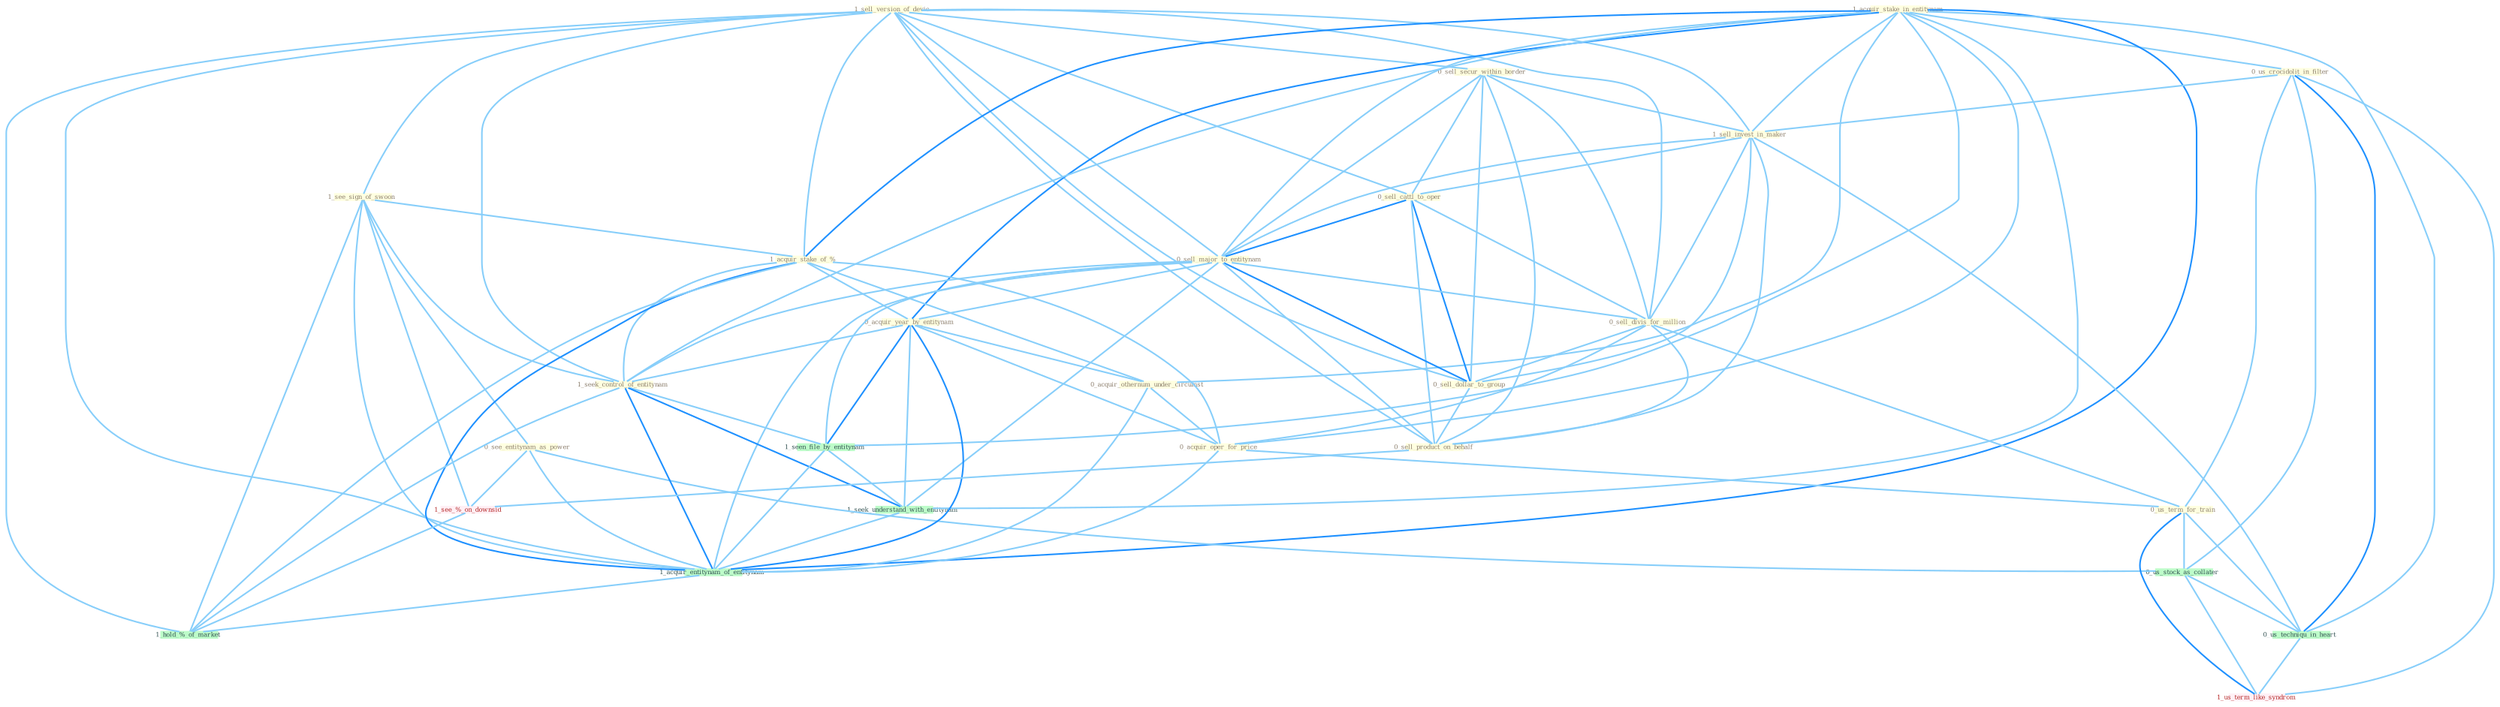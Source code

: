 Graph G{ 
    node
    [shape=polygon,style=filled,width=.5,height=.06,color="#BDFCC9",fixedsize=true,fontsize=4,
    fontcolor="#2f4f4f"];
    {node
    [color="#ffffe0", fontcolor="#8b7d6b"] "1_sell_version_of_devic " "1_acquir_stake_in_entitynam " "1_see_sign_of_swoon " "0_us_crocidolit_in_filter " "1_acquir_stake_of_% " "0_see_entitynam_as_power " "0_sell_secur_within_border " "1_sell_invest_in_maker " "0_sell_cattl_to_oper " "0_sell_major_to_entitynam " "0_acquir_year_by_entitynam " "0_sell_divis_for_million " "0_acquir_othernum_under_circumst " "0_acquir_oper_for_price " "1_seek_control_of_entitynam " "0_sell_dollar_to_group " "0_us_term_for_train " "0_sell_product_on_behalf "}
{node [color="#fff0f5", fontcolor="#b22222"] "1_see_%_on_downsid " "1_us_term_like_syndrom "}
edge [color="#B0E2FF"];

	"1_sell_version_of_devic " -- "1_see_sign_of_swoon " [w="1", color="#87cefa" ];
	"1_sell_version_of_devic " -- "1_acquir_stake_of_% " [w="1", color="#87cefa" ];
	"1_sell_version_of_devic " -- "0_sell_secur_within_border " [w="1", color="#87cefa" ];
	"1_sell_version_of_devic " -- "1_sell_invest_in_maker " [w="1", color="#87cefa" ];
	"1_sell_version_of_devic " -- "0_sell_cattl_to_oper " [w="1", color="#87cefa" ];
	"1_sell_version_of_devic " -- "0_sell_major_to_entitynam " [w="1", color="#87cefa" ];
	"1_sell_version_of_devic " -- "0_sell_divis_for_million " [w="1", color="#87cefa" ];
	"1_sell_version_of_devic " -- "1_seek_control_of_entitynam " [w="1", color="#87cefa" ];
	"1_sell_version_of_devic " -- "0_sell_dollar_to_group " [w="1", color="#87cefa" ];
	"1_sell_version_of_devic " -- "0_sell_product_on_behalf " [w="1", color="#87cefa" ];
	"1_sell_version_of_devic " -- "1_acquir_entitynam_of_entitynam " [w="1", color="#87cefa" ];
	"1_sell_version_of_devic " -- "1_hold_%_of_market " [w="1", color="#87cefa" ];
	"1_acquir_stake_in_entitynam " -- "0_us_crocidolit_in_filter " [w="1", color="#87cefa" ];
	"1_acquir_stake_in_entitynam " -- "1_acquir_stake_of_% " [w="2", color="#1e90ff" , len=0.8];
	"1_acquir_stake_in_entitynam " -- "1_sell_invest_in_maker " [w="1", color="#87cefa" ];
	"1_acquir_stake_in_entitynam " -- "0_sell_major_to_entitynam " [w="1", color="#87cefa" ];
	"1_acquir_stake_in_entitynam " -- "0_acquir_year_by_entitynam " [w="2", color="#1e90ff" , len=0.8];
	"1_acquir_stake_in_entitynam " -- "0_acquir_othernum_under_circumst " [w="1", color="#87cefa" ];
	"1_acquir_stake_in_entitynam " -- "0_acquir_oper_for_price " [w="1", color="#87cefa" ];
	"1_acquir_stake_in_entitynam " -- "1_seek_control_of_entitynam " [w="1", color="#87cefa" ];
	"1_acquir_stake_in_entitynam " -- "1_seen_file_by_entitynam " [w="1", color="#87cefa" ];
	"1_acquir_stake_in_entitynam " -- "1_seek_understand_with_entitynam " [w="1", color="#87cefa" ];
	"1_acquir_stake_in_entitynam " -- "1_acquir_entitynam_of_entitynam " [w="2", color="#1e90ff" , len=0.8];
	"1_acquir_stake_in_entitynam " -- "0_us_techniqu_in_heart " [w="1", color="#87cefa" ];
	"1_see_sign_of_swoon " -- "1_acquir_stake_of_% " [w="1", color="#87cefa" ];
	"1_see_sign_of_swoon " -- "0_see_entitynam_as_power " [w="1", color="#87cefa" ];
	"1_see_sign_of_swoon " -- "1_seek_control_of_entitynam " [w="1", color="#87cefa" ];
	"1_see_sign_of_swoon " -- "1_acquir_entitynam_of_entitynam " [w="1", color="#87cefa" ];
	"1_see_sign_of_swoon " -- "1_see_%_on_downsid " [w="1", color="#87cefa" ];
	"1_see_sign_of_swoon " -- "1_hold_%_of_market " [w="1", color="#87cefa" ];
	"0_us_crocidolit_in_filter " -- "1_sell_invest_in_maker " [w="1", color="#87cefa" ];
	"0_us_crocidolit_in_filter " -- "0_us_term_for_train " [w="1", color="#87cefa" ];
	"0_us_crocidolit_in_filter " -- "0_us_stock_as_collater " [w="1", color="#87cefa" ];
	"0_us_crocidolit_in_filter " -- "0_us_techniqu_in_heart " [w="2", color="#1e90ff" , len=0.8];
	"0_us_crocidolit_in_filter " -- "1_us_term_like_syndrom " [w="1", color="#87cefa" ];
	"1_acquir_stake_of_% " -- "0_acquir_year_by_entitynam " [w="1", color="#87cefa" ];
	"1_acquir_stake_of_% " -- "0_acquir_othernum_under_circumst " [w="1", color="#87cefa" ];
	"1_acquir_stake_of_% " -- "0_acquir_oper_for_price " [w="1", color="#87cefa" ];
	"1_acquir_stake_of_% " -- "1_seek_control_of_entitynam " [w="1", color="#87cefa" ];
	"1_acquir_stake_of_% " -- "1_acquir_entitynam_of_entitynam " [w="2", color="#1e90ff" , len=0.8];
	"1_acquir_stake_of_% " -- "1_hold_%_of_market " [w="1", color="#87cefa" ];
	"0_see_entitynam_as_power " -- "0_us_stock_as_collater " [w="1", color="#87cefa" ];
	"0_see_entitynam_as_power " -- "1_acquir_entitynam_of_entitynam " [w="1", color="#87cefa" ];
	"0_see_entitynam_as_power " -- "1_see_%_on_downsid " [w="1", color="#87cefa" ];
	"0_sell_secur_within_border " -- "1_sell_invest_in_maker " [w="1", color="#87cefa" ];
	"0_sell_secur_within_border " -- "0_sell_cattl_to_oper " [w="1", color="#87cefa" ];
	"0_sell_secur_within_border " -- "0_sell_major_to_entitynam " [w="1", color="#87cefa" ];
	"0_sell_secur_within_border " -- "0_sell_divis_for_million " [w="1", color="#87cefa" ];
	"0_sell_secur_within_border " -- "0_sell_dollar_to_group " [w="1", color="#87cefa" ];
	"0_sell_secur_within_border " -- "0_sell_product_on_behalf " [w="1", color="#87cefa" ];
	"1_sell_invest_in_maker " -- "0_sell_cattl_to_oper " [w="1", color="#87cefa" ];
	"1_sell_invest_in_maker " -- "0_sell_major_to_entitynam " [w="1", color="#87cefa" ];
	"1_sell_invest_in_maker " -- "0_sell_divis_for_million " [w="1", color="#87cefa" ];
	"1_sell_invest_in_maker " -- "0_sell_dollar_to_group " [w="1", color="#87cefa" ];
	"1_sell_invest_in_maker " -- "0_sell_product_on_behalf " [w="1", color="#87cefa" ];
	"1_sell_invest_in_maker " -- "0_us_techniqu_in_heart " [w="1", color="#87cefa" ];
	"0_sell_cattl_to_oper " -- "0_sell_major_to_entitynam " [w="2", color="#1e90ff" , len=0.8];
	"0_sell_cattl_to_oper " -- "0_sell_divis_for_million " [w="1", color="#87cefa" ];
	"0_sell_cattl_to_oper " -- "0_sell_dollar_to_group " [w="2", color="#1e90ff" , len=0.8];
	"0_sell_cattl_to_oper " -- "0_sell_product_on_behalf " [w="1", color="#87cefa" ];
	"0_sell_major_to_entitynam " -- "0_acquir_year_by_entitynam " [w="1", color="#87cefa" ];
	"0_sell_major_to_entitynam " -- "0_sell_divis_for_million " [w="1", color="#87cefa" ];
	"0_sell_major_to_entitynam " -- "1_seek_control_of_entitynam " [w="1", color="#87cefa" ];
	"0_sell_major_to_entitynam " -- "0_sell_dollar_to_group " [w="2", color="#1e90ff" , len=0.8];
	"0_sell_major_to_entitynam " -- "0_sell_product_on_behalf " [w="1", color="#87cefa" ];
	"0_sell_major_to_entitynam " -- "1_seen_file_by_entitynam " [w="1", color="#87cefa" ];
	"0_sell_major_to_entitynam " -- "1_seek_understand_with_entitynam " [w="1", color="#87cefa" ];
	"0_sell_major_to_entitynam " -- "1_acquir_entitynam_of_entitynam " [w="1", color="#87cefa" ];
	"0_acquir_year_by_entitynam " -- "0_acquir_othernum_under_circumst " [w="1", color="#87cefa" ];
	"0_acquir_year_by_entitynam " -- "0_acquir_oper_for_price " [w="1", color="#87cefa" ];
	"0_acquir_year_by_entitynam " -- "1_seek_control_of_entitynam " [w="1", color="#87cefa" ];
	"0_acquir_year_by_entitynam " -- "1_seen_file_by_entitynam " [w="2", color="#1e90ff" , len=0.8];
	"0_acquir_year_by_entitynam " -- "1_seek_understand_with_entitynam " [w="1", color="#87cefa" ];
	"0_acquir_year_by_entitynam " -- "1_acquir_entitynam_of_entitynam " [w="2", color="#1e90ff" , len=0.8];
	"0_sell_divis_for_million " -- "0_acquir_oper_for_price " [w="1", color="#87cefa" ];
	"0_sell_divis_for_million " -- "0_sell_dollar_to_group " [w="1", color="#87cefa" ];
	"0_sell_divis_for_million " -- "0_us_term_for_train " [w="1", color="#87cefa" ];
	"0_sell_divis_for_million " -- "0_sell_product_on_behalf " [w="1", color="#87cefa" ];
	"0_acquir_othernum_under_circumst " -- "0_acquir_oper_for_price " [w="1", color="#87cefa" ];
	"0_acquir_othernum_under_circumst " -- "1_acquir_entitynam_of_entitynam " [w="1", color="#87cefa" ];
	"0_acquir_oper_for_price " -- "0_us_term_for_train " [w="1", color="#87cefa" ];
	"0_acquir_oper_for_price " -- "1_acquir_entitynam_of_entitynam " [w="1", color="#87cefa" ];
	"1_seek_control_of_entitynam " -- "1_seen_file_by_entitynam " [w="1", color="#87cefa" ];
	"1_seek_control_of_entitynam " -- "1_seek_understand_with_entitynam " [w="2", color="#1e90ff" , len=0.8];
	"1_seek_control_of_entitynam " -- "1_acquir_entitynam_of_entitynam " [w="2", color="#1e90ff" , len=0.8];
	"1_seek_control_of_entitynam " -- "1_hold_%_of_market " [w="1", color="#87cefa" ];
	"0_sell_dollar_to_group " -- "0_sell_product_on_behalf " [w="1", color="#87cefa" ];
	"0_us_term_for_train " -- "0_us_stock_as_collater " [w="1", color="#87cefa" ];
	"0_us_term_for_train " -- "0_us_techniqu_in_heart " [w="1", color="#87cefa" ];
	"0_us_term_for_train " -- "1_us_term_like_syndrom " [w="2", color="#1e90ff" , len=0.8];
	"0_sell_product_on_behalf " -- "1_see_%_on_downsid " [w="1", color="#87cefa" ];
	"1_seen_file_by_entitynam " -- "1_seek_understand_with_entitynam " [w="1", color="#87cefa" ];
	"1_seen_file_by_entitynam " -- "1_acquir_entitynam_of_entitynam " [w="1", color="#87cefa" ];
	"0_us_stock_as_collater " -- "0_us_techniqu_in_heart " [w="1", color="#87cefa" ];
	"0_us_stock_as_collater " -- "1_us_term_like_syndrom " [w="1", color="#87cefa" ];
	"1_seek_understand_with_entitynam " -- "1_acquir_entitynam_of_entitynam " [w="1", color="#87cefa" ];
	"1_acquir_entitynam_of_entitynam " -- "1_hold_%_of_market " [w="1", color="#87cefa" ];
	"0_us_techniqu_in_heart " -- "1_us_term_like_syndrom " [w="1", color="#87cefa" ];
	"1_see_%_on_downsid " -- "1_hold_%_of_market " [w="1", color="#87cefa" ];
}